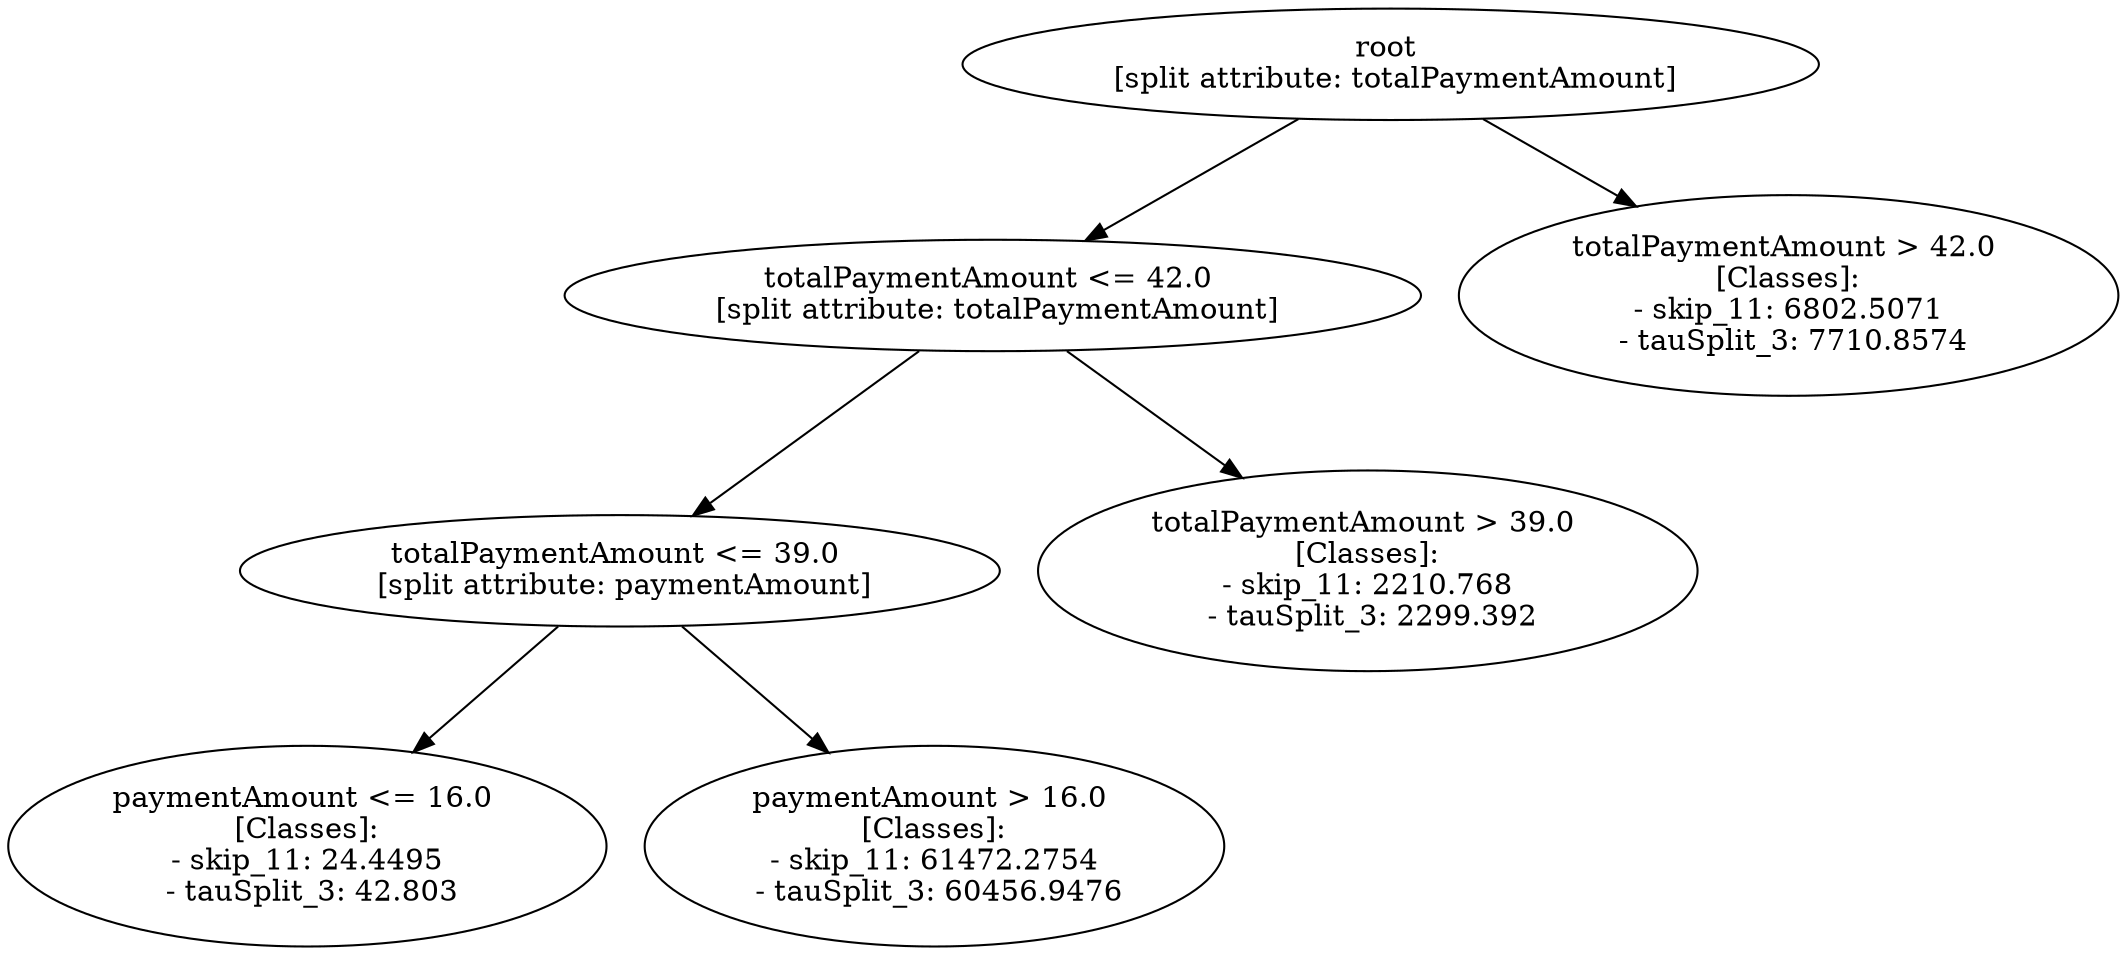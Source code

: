 // Road_Traffic_Fine_Management_Process-p_15-4
digraph "Road_Traffic_Fine_Management_Process-p_15-4" {
	"eb118154-8ecc-43e4-bc23-6c4db0d7fbec" [label="root 
 [split attribute: totalPaymentAmount]"]
	"d78dd0a2-ab75-461a-851e-994a8fb4339b" [label="totalPaymentAmount <= 42.0 
 [split attribute: totalPaymentAmount]"]
	"eb118154-8ecc-43e4-bc23-6c4db0d7fbec" -> "d78dd0a2-ab75-461a-851e-994a8fb4339b"
	"45f7c155-eb2a-4bb9-96d8-1e6b97f50ed8" [label="totalPaymentAmount <= 39.0 
 [split attribute: paymentAmount]"]
	"d78dd0a2-ab75-461a-851e-994a8fb4339b" -> "45f7c155-eb2a-4bb9-96d8-1e6b97f50ed8"
	"39cbdbbf-7d53-41c1-9aec-752d06330f5e" [label="paymentAmount <= 16.0 
 [Classes]: 
 - skip_11: 24.4495 
 - tauSplit_3: 42.803"]
	"45f7c155-eb2a-4bb9-96d8-1e6b97f50ed8" -> "39cbdbbf-7d53-41c1-9aec-752d06330f5e"
	"b493f07e-c21f-43b8-908e-8e10e5053a76" [label="paymentAmount > 16.0 
 [Classes]: 
 - skip_11: 61472.2754 
 - tauSplit_3: 60456.9476"]
	"45f7c155-eb2a-4bb9-96d8-1e6b97f50ed8" -> "b493f07e-c21f-43b8-908e-8e10e5053a76"
	"137eae9e-fc4b-4e85-ad13-06a3333806ba" [label="totalPaymentAmount > 39.0 
 [Classes]: 
 - skip_11: 2210.768 
 - tauSplit_3: 2299.392"]
	"d78dd0a2-ab75-461a-851e-994a8fb4339b" -> "137eae9e-fc4b-4e85-ad13-06a3333806ba"
	"cb65ef61-b3d6-4a98-b918-f68dd21f43ab" [label="totalPaymentAmount > 42.0 
 [Classes]: 
 - skip_11: 6802.5071 
 - tauSplit_3: 7710.8574"]
	"eb118154-8ecc-43e4-bc23-6c4db0d7fbec" -> "cb65ef61-b3d6-4a98-b918-f68dd21f43ab"
}
